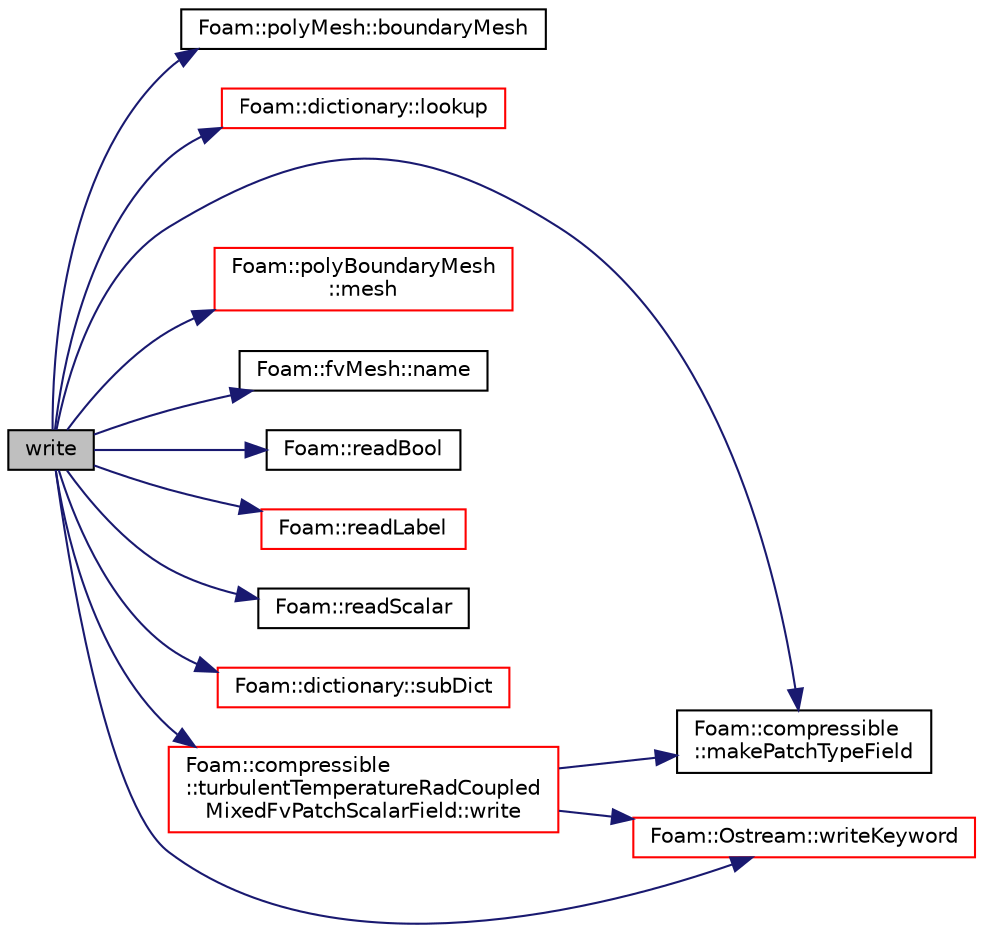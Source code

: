 digraph "write"
{
  bgcolor="transparent";
  edge [fontname="Helvetica",fontsize="10",labelfontname="Helvetica",labelfontsize="10"];
  node [fontname="Helvetica",fontsize="10",shape=record];
  rankdir="LR";
  Node2593 [label="write",height=0.2,width=0.4,color="black", fillcolor="grey75", style="filled", fontcolor="black"];
  Node2593 -> Node2594 [color="midnightblue",fontsize="10",style="solid",fontname="Helvetica"];
  Node2594 [label="Foam::polyMesh::boundaryMesh",height=0.2,width=0.4,color="black",URL="$a28565.html#a9f2b68c134340291eda6197f47f25484",tooltip="Return boundary mesh. "];
  Node2593 -> Node2595 [color="midnightblue",fontsize="10",style="solid",fontname="Helvetica"];
  Node2595 [label="Foam::dictionary::lookup",height=0.2,width=0.4,color="red",URL="$a27129.html#a6a0727fa523e48977e27348663def509",tooltip="Find and return an entry data stream. "];
  Node2593 -> Node2892 [color="midnightblue",fontsize="10",style="solid",fontname="Helvetica"];
  Node2892 [label="Foam::compressible\l::makePatchTypeField",height=0.2,width=0.4,color="black",URL="$a21903.html#ab1c25a3141d2f250aa615d7356265628"];
  Node2593 -> Node2893 [color="midnightblue",fontsize="10",style="solid",fontname="Helvetica"];
  Node2893 [label="Foam::polyBoundaryMesh\l::mesh",height=0.2,width=0.4,color="red",URL="$a28557.html#ae78c91f8ff731c07ccc4351d9fe861ba",tooltip="Return the mesh reference. "];
  Node2593 -> Node2972 [color="midnightblue",fontsize="10",style="solid",fontname="Helvetica"];
  Node2972 [label="Foam::fvMesh::name",height=0.2,width=0.4,color="black",URL="$a23593.html#acc80e00a8ac919288fb55bd14cc88bf6",tooltip="Return reference to name. "];
  Node2593 -> Node2973 [color="midnightblue",fontsize="10",style="solid",fontname="Helvetica"];
  Node2973 [label="Foam::readBool",height=0.2,width=0.4,color="black",URL="$a21851.html#a128e6922f1b49f939c43266d8ad70ab8"];
  Node2593 -> Node2974 [color="midnightblue",fontsize="10",style="solid",fontname="Helvetica"];
  Node2974 [label="Foam::readLabel",height=0.2,width=0.4,color="red",URL="$a21851.html#abb09fbcf651d29208982dd7a601b606f"];
  Node2593 -> Node2852 [color="midnightblue",fontsize="10",style="solid",fontname="Helvetica"];
  Node2852 [label="Foam::readScalar",height=0.2,width=0.4,color="black",URL="$a21851.html#a828d57f6d9b9806c086a3f840a147115",tooltip="Read whole of buf as a scalar. Return true if succesful. "];
  Node2593 -> Node2828 [color="midnightblue",fontsize="10",style="solid",fontname="Helvetica"];
  Node2828 [label="Foam::dictionary::subDict",height=0.2,width=0.4,color="red",URL="$a27129.html#aaa26b5f2da6aff5a6a59af5407f1bf59",tooltip="Find and return a sub-dictionary. "];
  Node2593 -> Node2977 [color="midnightblue",fontsize="10",style="solid",fontname="Helvetica"];
  Node2977 [label="Foam::compressible\l::turbulentTemperatureRadCoupled\lMixedFvPatchScalarField::write",height=0.2,width=0.4,color="red",URL="$a32025.html#a293fdfec8bdfbd5c3913ab4c9f3454ff",tooltip="Write. "];
  Node2977 -> Node2733 [color="midnightblue",fontsize="10",style="solid",fontname="Helvetica"];
  Node2733 [label="Foam::Ostream::writeKeyword",height=0.2,width=0.4,color="red",URL="$a27345.html#a3c58b2bb9174ea3c4a5fa58095d1290e",tooltip="Write the keyword followed by an appropriate indentation. "];
  Node2977 -> Node2892 [color="midnightblue",fontsize="10",style="solid",fontname="Helvetica"];
  Node2593 -> Node2733 [color="midnightblue",fontsize="10",style="solid",fontname="Helvetica"];
}
